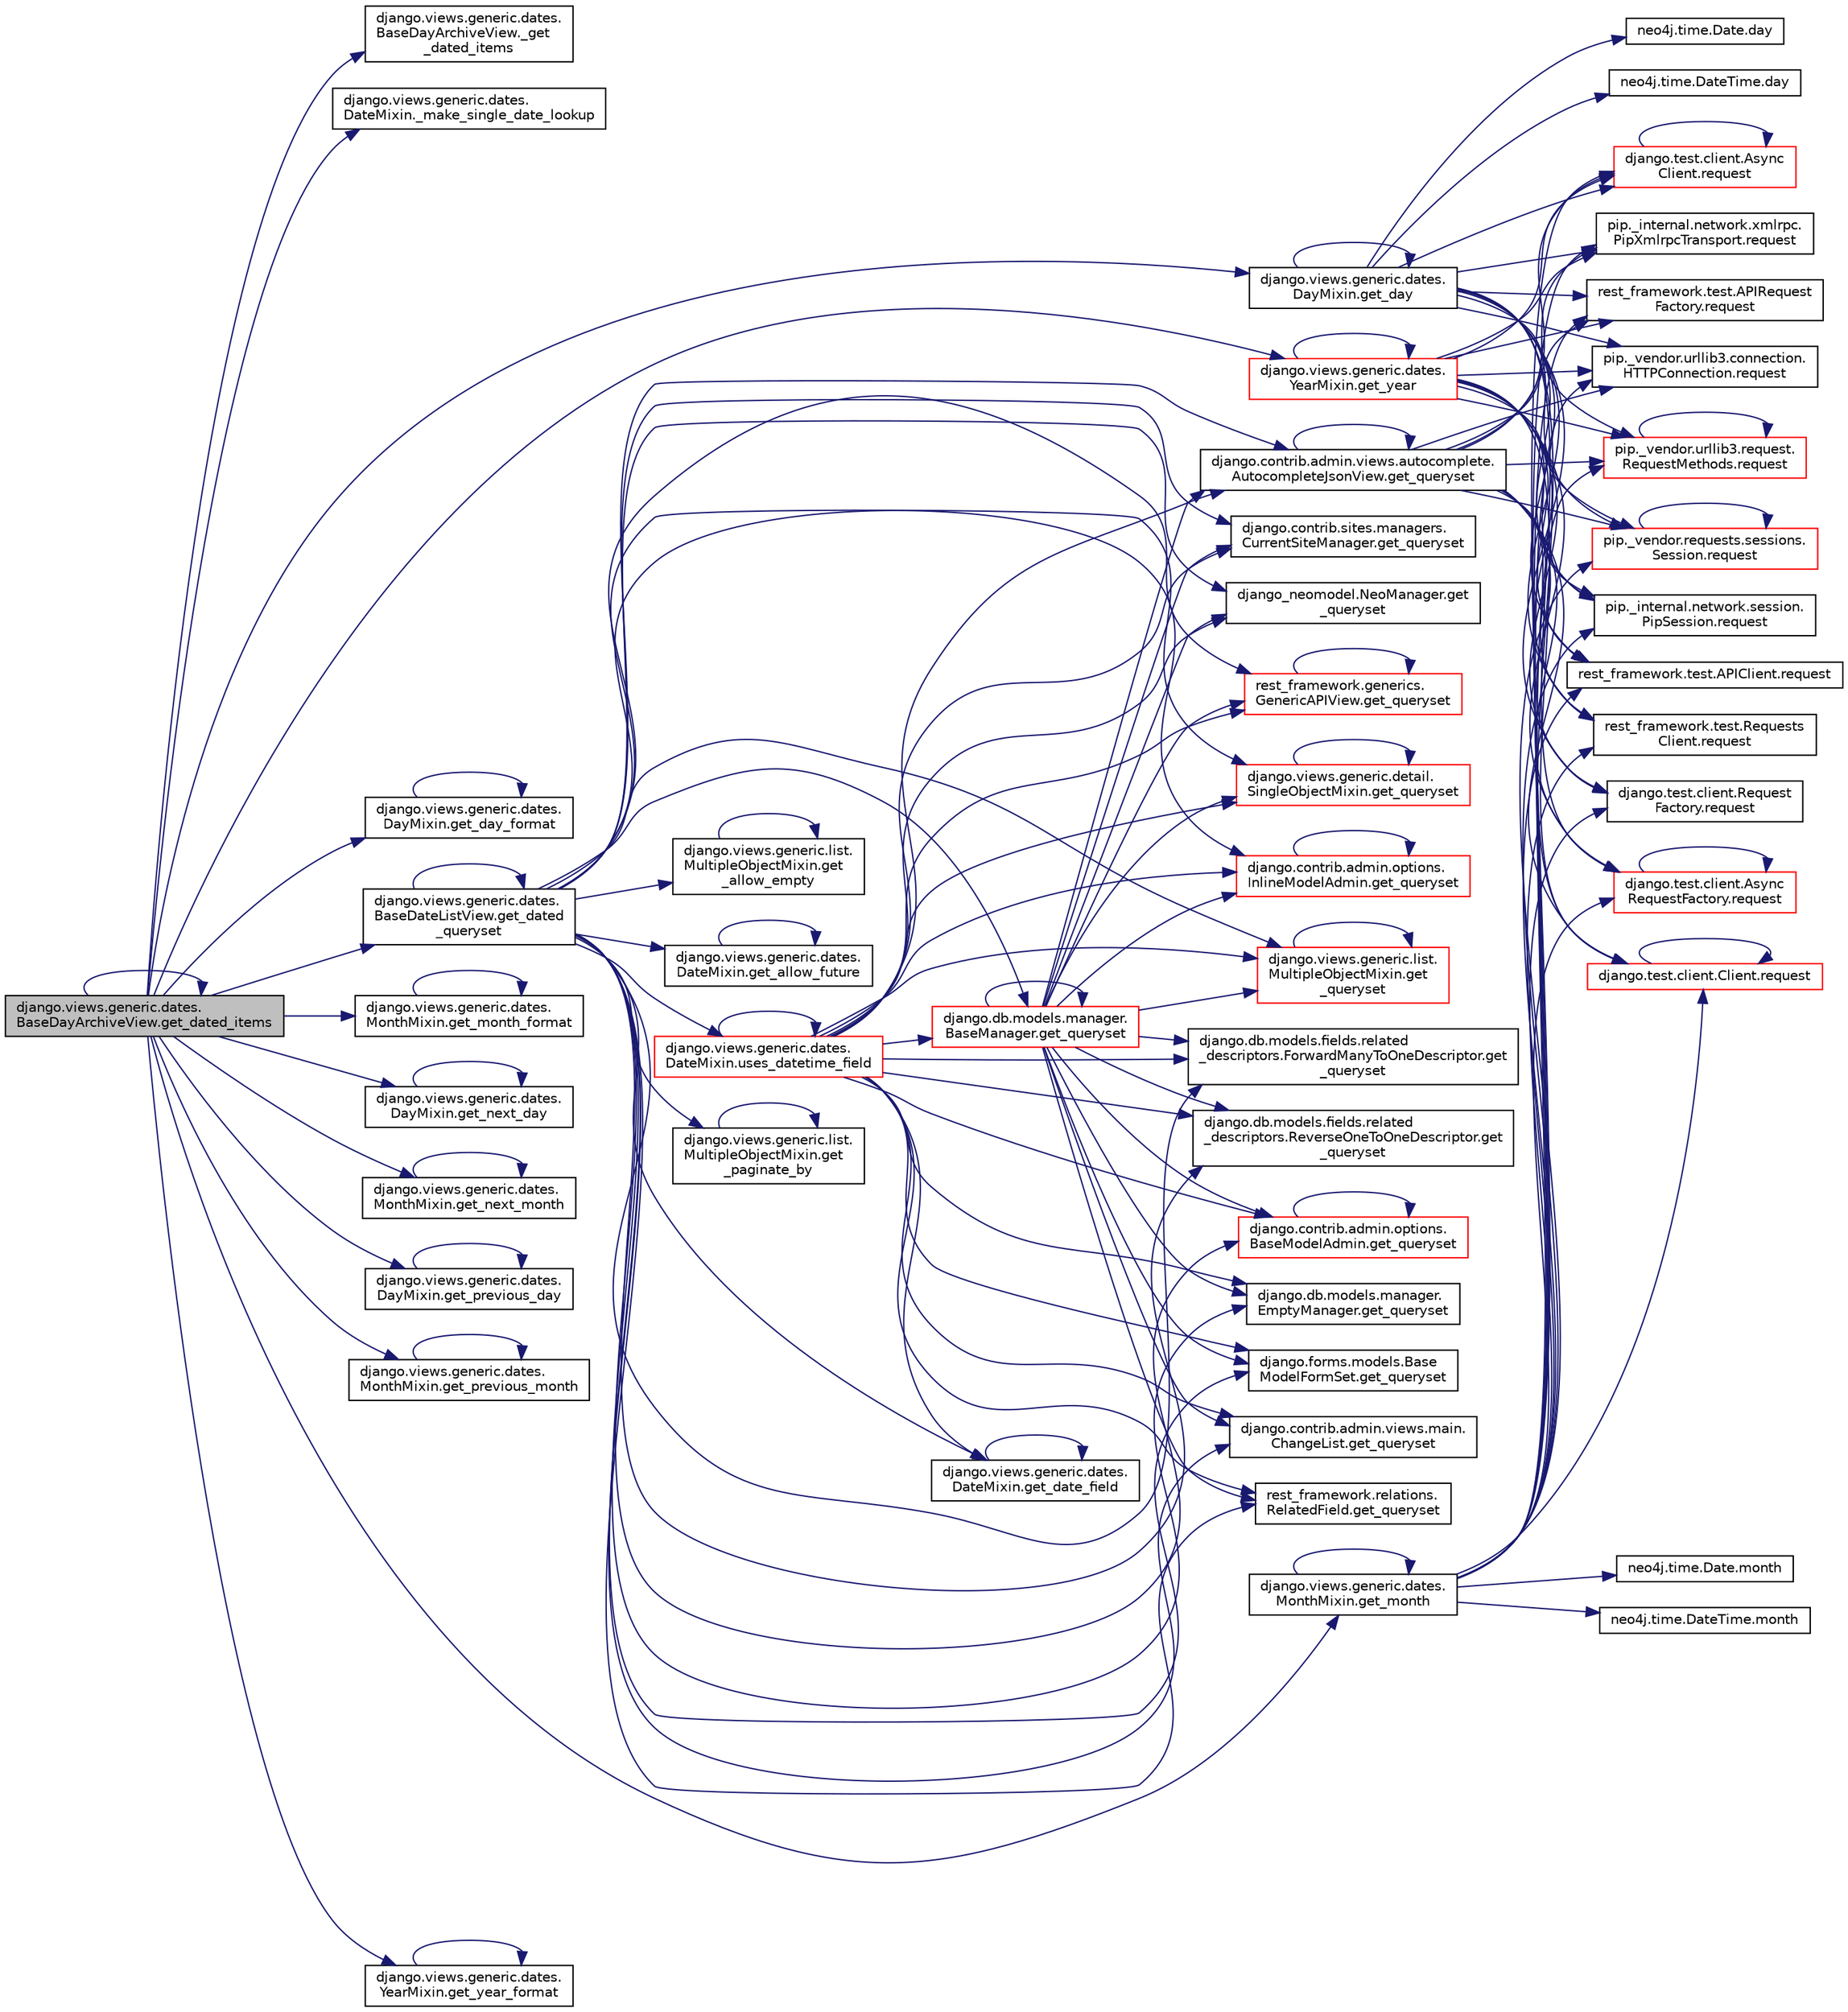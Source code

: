 digraph "django.views.generic.dates.BaseDayArchiveView.get_dated_items"
{
 // LATEX_PDF_SIZE
  edge [fontname="Helvetica",fontsize="10",labelfontname="Helvetica",labelfontsize="10"];
  node [fontname="Helvetica",fontsize="10",shape=record];
  rankdir="LR";
  Node1 [label="django.views.generic.dates.\lBaseDayArchiveView.get_dated_items",height=0.2,width=0.4,color="black", fillcolor="grey75", style="filled", fontcolor="black",tooltip=" "];
  Node1 -> Node2 [color="midnightblue",fontsize="10",style="solid",fontname="Helvetica"];
  Node2 [label="django.views.generic.dates.\lBaseDayArchiveView._get\l_dated_items",height=0.2,width=0.4,color="black", fillcolor="white", style="filled",URL="$de/de2/classdjango_1_1views_1_1generic_1_1dates_1_1_base_day_archive_view.html#aef23ace030cebe7cdc434e3d13f2075b",tooltip=" "];
  Node1 -> Node3 [color="midnightblue",fontsize="10",style="solid",fontname="Helvetica"];
  Node3 [label="django.views.generic.dates.\lDateMixin._make_single_date_lookup",height=0.2,width=0.4,color="black", fillcolor="white", style="filled",URL="$d7/d82/classdjango_1_1views_1_1generic_1_1dates_1_1_date_mixin.html#ae7cef4fffacd8bf5680121abb0446dc0",tooltip=" "];
  Node1 -> Node1 [color="midnightblue",fontsize="10",style="solid",fontname="Helvetica"];
  Node1 -> Node4 [color="midnightblue",fontsize="10",style="solid",fontname="Helvetica"];
  Node4 [label="django.views.generic.dates.\lBaseDateListView.get_dated\l_queryset",height=0.2,width=0.4,color="black", fillcolor="white", style="filled",URL="$d7/d86/classdjango_1_1views_1_1generic_1_1dates_1_1_base_date_list_view.html#a11011211abf322ea977b859dd7d472cb",tooltip=" "];
  Node4 -> Node5 [color="midnightblue",fontsize="10",style="solid",fontname="Helvetica"];
  Node5 [label="django.views.generic.list.\lMultipleObjectMixin.get\l_allow_empty",height=0.2,width=0.4,color="black", fillcolor="white", style="filled",URL="$dc/db8/classdjango_1_1views_1_1generic_1_1list_1_1_multiple_object_mixin.html#a47b215903d3a0f725050dc6d3370d02e",tooltip=" "];
  Node5 -> Node5 [color="midnightblue",fontsize="10",style="solid",fontname="Helvetica"];
  Node4 -> Node6 [color="midnightblue",fontsize="10",style="solid",fontname="Helvetica"];
  Node6 [label="django.views.generic.dates.\lDateMixin.get_allow_future",height=0.2,width=0.4,color="black", fillcolor="white", style="filled",URL="$d7/d82/classdjango_1_1views_1_1generic_1_1dates_1_1_date_mixin.html#ae50a05c580239935df40fb744db3aaef",tooltip=" "];
  Node6 -> Node6 [color="midnightblue",fontsize="10",style="solid",fontname="Helvetica"];
  Node4 -> Node7 [color="midnightblue",fontsize="10",style="solid",fontname="Helvetica"];
  Node7 [label="django.views.generic.dates.\lDateMixin.get_date_field",height=0.2,width=0.4,color="black", fillcolor="white", style="filled",URL="$d7/d82/classdjango_1_1views_1_1generic_1_1dates_1_1_date_mixin.html#a6b73fab0e71949284f3019afa629e48b",tooltip=" "];
  Node7 -> Node7 [color="midnightblue",fontsize="10",style="solid",fontname="Helvetica"];
  Node4 -> Node4 [color="midnightblue",fontsize="10",style="solid",fontname="Helvetica"];
  Node4 -> Node8 [color="midnightblue",fontsize="10",style="solid",fontname="Helvetica"];
  Node8 [label="django.views.generic.list.\lMultipleObjectMixin.get\l_paginate_by",height=0.2,width=0.4,color="black", fillcolor="white", style="filled",URL="$dc/db8/classdjango_1_1views_1_1generic_1_1list_1_1_multiple_object_mixin.html#a6c6ebec79842b72cdd544ef52de537c4",tooltip=" "];
  Node8 -> Node8 [color="midnightblue",fontsize="10",style="solid",fontname="Helvetica"];
  Node4 -> Node9 [color="midnightblue",fontsize="10",style="solid",fontname="Helvetica"];
  Node9 [label="django.contrib.admin.views.autocomplete.\lAutocompleteJsonView.get_queryset",height=0.2,width=0.4,color="black", fillcolor="white", style="filled",URL="$d5/d24/classdjango_1_1contrib_1_1admin_1_1views_1_1autocomplete_1_1_autocomplete_json_view.html#aeba422d947101bce361f0fd32ff7d4d4",tooltip=" "];
  Node9 -> Node9 [color="midnightblue",fontsize="10",style="solid",fontname="Helvetica"];
  Node9 -> Node10 [color="midnightblue",fontsize="10",style="solid",fontname="Helvetica"];
  Node10 [label="django.test.client.Request\lFactory.request",height=0.2,width=0.4,color="black", fillcolor="white", style="filled",URL="$db/d7f/classdjango_1_1test_1_1client_1_1_request_factory.html#a12550839ba4cbabcf38bff0d2ff69f0a",tooltip=" "];
  Node9 -> Node11 [color="midnightblue",fontsize="10",style="solid",fontname="Helvetica"];
  Node11 [label="django.test.client.Async\lRequestFactory.request",height=0.2,width=0.4,color="red", fillcolor="white", style="filled",URL="$d6/de5/classdjango_1_1test_1_1client_1_1_async_request_factory.html#a8dcee74bc0f05203aa2aa2aad95555a9",tooltip=" "];
  Node11 -> Node11 [color="midnightblue",fontsize="10",style="solid",fontname="Helvetica"];
  Node9 -> Node13 [color="midnightblue",fontsize="10",style="solid",fontname="Helvetica"];
  Node13 [label="django.test.client.Client.request",height=0.2,width=0.4,color="red", fillcolor="white", style="filled",URL="$d2/d2e/classdjango_1_1test_1_1client_1_1_client.html#a4b25cead120a234c08a522e016cb6138",tooltip=" "];
  Node13 -> Node13 [color="midnightblue",fontsize="10",style="solid",fontname="Helvetica"];
  Node9 -> Node18 [color="midnightblue",fontsize="10",style="solid",fontname="Helvetica"];
  Node18 [label="django.test.client.Async\lClient.request",height=0.2,width=0.4,color="red", fillcolor="white", style="filled",URL="$d9/dd7/classdjango_1_1test_1_1client_1_1_async_client.html#a38330cfdf01cb69d3dd0bdb8b9777bd9",tooltip=" "];
  Node18 -> Node18 [color="midnightblue",fontsize="10",style="solid",fontname="Helvetica"];
  Node9 -> Node19 [color="midnightblue",fontsize="10",style="solid",fontname="Helvetica"];
  Node19 [label="pip._internal.network.xmlrpc.\lPipXmlrpcTransport.request",height=0.2,width=0.4,color="black", fillcolor="white", style="filled",URL="$dd/d8a/classpip_1_1__internal_1_1network_1_1xmlrpc_1_1_pip_xmlrpc_transport.html#adb84317dcc522d845a56ce9cc4f82522",tooltip=" "];
  Node9 -> Node20 [color="midnightblue",fontsize="10",style="solid",fontname="Helvetica"];
  Node20 [label="rest_framework.test.APIRequest\lFactory.request",height=0.2,width=0.4,color="black", fillcolor="white", style="filled",URL="$da/d3c/classrest__framework_1_1test_1_1_a_p_i_request_factory.html#abd5931aada009b9fb1f1577613acd058",tooltip=" "];
  Node9 -> Node21 [color="midnightblue",fontsize="10",style="solid",fontname="Helvetica"];
  Node21 [label="pip._vendor.urllib3.connection.\lHTTPConnection.request",height=0.2,width=0.4,color="black", fillcolor="white", style="filled",URL="$d2/d75/classpip_1_1__vendor_1_1urllib3_1_1connection_1_1_h_t_t_p_connection.html#ae44707607a133fa0d27085cc2ea9ef85",tooltip=" "];
  Node9 -> Node22 [color="midnightblue",fontsize="10",style="solid",fontname="Helvetica"];
  Node22 [label="pip._vendor.urllib3.request.\lRequestMethods.request",height=0.2,width=0.4,color="red", fillcolor="white", style="filled",URL="$de/d48/classpip_1_1__vendor_1_1urllib3_1_1request_1_1_request_methods.html#a875ca454fac77c856bdf0cbe44f8fb64",tooltip=" "];
  Node22 -> Node22 [color="midnightblue",fontsize="10",style="solid",fontname="Helvetica"];
  Node9 -> Node53 [color="midnightblue",fontsize="10",style="solid",fontname="Helvetica"];
  Node53 [label="pip._vendor.requests.sessions.\lSession.request",height=0.2,width=0.4,color="red", fillcolor="white", style="filled",URL="$da/de9/classpip_1_1__vendor_1_1requests_1_1sessions_1_1_session.html#a718b60e99280c6ef1a346cb6dc0a90c8",tooltip=" "];
  Node53 -> Node53 [color="midnightblue",fontsize="10",style="solid",fontname="Helvetica"];
  Node9 -> Node483 [color="midnightblue",fontsize="10",style="solid",fontname="Helvetica"];
  Node483 [label="pip._internal.network.session.\lPipSession.request",height=0.2,width=0.4,color="black", fillcolor="white", style="filled",URL="$d9/dc2/classpip_1_1__internal_1_1network_1_1session_1_1_pip_session.html#a9c968f2f764cbd41db6684fafb5b1e6a",tooltip=" "];
  Node9 -> Node481 [color="midnightblue",fontsize="10",style="solid",fontname="Helvetica"];
  Node481 [label="rest_framework.test.APIClient.request",height=0.2,width=0.4,color="black", fillcolor="white", style="filled",URL="$da/d51/classrest__framework_1_1test_1_1_a_p_i_client.html#a77b55b2a0a90921243b61303fc37e59d",tooltip=" "];
  Node9 -> Node482 [color="midnightblue",fontsize="10",style="solid",fontname="Helvetica"];
  Node482 [label="rest_framework.test.Requests\lClient.request",height=0.2,width=0.4,color="black", fillcolor="white", style="filled",URL="$de/dc8/classrest__framework_1_1test_1_1_requests_client.html#ae6de53b1244ae8817b8bf8d6838b72ba",tooltip=" "];
  Node4 -> Node718 [color="midnightblue",fontsize="10",style="solid",fontname="Helvetica"];
  Node718 [label="django.contrib.sites.managers.\lCurrentSiteManager.get_queryset",height=0.2,width=0.4,color="black", fillcolor="white", style="filled",URL="$dd/d05/classdjango_1_1contrib_1_1sites_1_1managers_1_1_current_site_manager.html#a62f5f3f9f1b932f3bcd36601d46e7509",tooltip=" "];
  Node4 -> Node719 [color="midnightblue",fontsize="10",style="solid",fontname="Helvetica"];
  Node719 [label="django.db.models.manager.\lBaseManager.get_queryset",height=0.2,width=0.4,color="red", fillcolor="white", style="filled",URL="$d1/d1c/classdjango_1_1db_1_1models_1_1manager_1_1_base_manager.html#af0391e929a911c2647412e6e030c28e8",tooltip="PROXIES TO QUERYSET #."];
  Node719 -> Node9 [color="midnightblue",fontsize="10",style="solid",fontname="Helvetica"];
  Node719 -> Node718 [color="midnightblue",fontsize="10",style="solid",fontname="Helvetica"];
  Node719 -> Node719 [color="midnightblue",fontsize="10",style="solid",fontname="Helvetica"];
  Node719 -> Node720 [color="midnightblue",fontsize="10",style="solid",fontname="Helvetica"];
  Node720 [label="django.db.models.manager.\lEmptyManager.get_queryset",height=0.2,width=0.4,color="black", fillcolor="white", style="filled",URL="$d6/da8/classdjango_1_1db_1_1models_1_1manager_1_1_empty_manager.html#a0a5e7cb6efe5e4cb3b15779cf64d1537",tooltip=" "];
  Node719 -> Node721 [color="midnightblue",fontsize="10",style="solid",fontname="Helvetica"];
  Node721 [label="django.forms.models.Base\lModelFormSet.get_queryset",height=0.2,width=0.4,color="black", fillcolor="white", style="filled",URL="$d5/d31/classdjango_1_1forms_1_1models_1_1_base_model_form_set.html#a0ac048453b4a14ff61ebb6c072c29e7e",tooltip=" "];
  Node719 -> Node722 [color="midnightblue",fontsize="10",style="solid",fontname="Helvetica"];
  Node722 [label="django.views.generic.detail.\lSingleObjectMixin.get_queryset",height=0.2,width=0.4,color="red", fillcolor="white", style="filled",URL="$d2/d8d/classdjango_1_1views_1_1generic_1_1detail_1_1_single_object_mixin.html#a7471c8ca174db55504da01b1a06cc5ba",tooltip=" "];
  Node722 -> Node722 [color="midnightblue",fontsize="10",style="solid",fontname="Helvetica"];
  Node719 -> Node724 [color="midnightblue",fontsize="10",style="solid",fontname="Helvetica"];
  Node724 [label="django.views.generic.list.\lMultipleObjectMixin.get\l_queryset",height=0.2,width=0.4,color="red", fillcolor="white", style="filled",URL="$dc/db8/classdjango_1_1views_1_1generic_1_1list_1_1_multiple_object_mixin.html#ad98185a338be30a3a7327fbb7c3b4a1a",tooltip=" "];
  Node724 -> Node724 [color="midnightblue",fontsize="10",style="solid",fontname="Helvetica"];
  Node719 -> Node745 [color="midnightblue",fontsize="10",style="solid",fontname="Helvetica"];
  Node745 [label="django_neomodel.NeoManager.get\l_queryset",height=0.2,width=0.4,color="black", fillcolor="white", style="filled",URL="$da/d60/classdjango__neomodel_1_1_neo_manager.html#a7e3562da1326a56612c8d989803cf747",tooltip=" "];
  Node719 -> Node746 [color="midnightblue",fontsize="10",style="solid",fontname="Helvetica"];
  Node746 [label="rest_framework.generics.\lGenericAPIView.get_queryset",height=0.2,width=0.4,color="red", fillcolor="white", style="filled",URL="$d9/d8f/classrest__framework_1_1generics_1_1_generic_a_p_i_view.html#a944b66f9ec49a9d053f34f77f22074da",tooltip=" "];
  Node746 -> Node746 [color="midnightblue",fontsize="10",style="solid",fontname="Helvetica"];
  Node719 -> Node747 [color="midnightblue",fontsize="10",style="solid",fontname="Helvetica"];
  Node747 [label="rest_framework.relations.\lRelatedField.get_queryset",height=0.2,width=0.4,color="black", fillcolor="white", style="filled",URL="$d4/d5c/classrest__framework_1_1relations_1_1_related_field.html#ab7b694008ab6552b950b0b1322d5fad1",tooltip=" "];
  Node719 -> Node748 [color="midnightblue",fontsize="10",style="solid",fontname="Helvetica"];
  Node748 [label="django.db.models.fields.related\l_descriptors.ForwardManyToOneDescriptor.get\l_queryset",height=0.2,width=0.4,color="black", fillcolor="white", style="filled",URL="$d8/d45/classdjango_1_1db_1_1models_1_1fields_1_1related__descriptors_1_1_forward_many_to_one_descriptor.html#a36718f48e6763e2926e8397e318e1322",tooltip=" "];
  Node719 -> Node749 [color="midnightblue",fontsize="10",style="solid",fontname="Helvetica"];
  Node749 [label="django.db.models.fields.related\l_descriptors.ReverseOneToOneDescriptor.get\l_queryset",height=0.2,width=0.4,color="black", fillcolor="white", style="filled",URL="$da/d7c/classdjango_1_1db_1_1models_1_1fields_1_1related__descriptors_1_1_reverse_one_to_one_descriptor.html#afb05e6f36e1366af21cb7ee1fa654cd7",tooltip=" "];
  Node719 -> Node750 [color="midnightblue",fontsize="10",style="solid",fontname="Helvetica"];
  Node750 [label="django.contrib.admin.options.\lBaseModelAdmin.get_queryset",height=0.2,width=0.4,color="red", fillcolor="white", style="filled",URL="$d3/dd6/classdjango_1_1contrib_1_1admin_1_1options_1_1_base_model_admin.html#a9dc124c9d075b1782f0338dd500ec940",tooltip=" "];
  Node750 -> Node750 [color="midnightblue",fontsize="10",style="solid",fontname="Helvetica"];
  Node719 -> Node751 [color="midnightblue",fontsize="10",style="solid",fontname="Helvetica"];
  Node751 [label="django.contrib.admin.options.\lInlineModelAdmin.get_queryset",height=0.2,width=0.4,color="red", fillcolor="white", style="filled",URL="$db/dbb/classdjango_1_1contrib_1_1admin_1_1options_1_1_inline_model_admin.html#adac95e1d43e73c3c82981ad56f2d62e2",tooltip=" "];
  Node751 -> Node751 [color="midnightblue",fontsize="10",style="solid",fontname="Helvetica"];
  Node719 -> Node753 [color="midnightblue",fontsize="10",style="solid",fontname="Helvetica"];
  Node753 [label="django.contrib.admin.views.main.\lChangeList.get_queryset",height=0.2,width=0.4,color="black", fillcolor="white", style="filled",URL="$d7/d58/classdjango_1_1contrib_1_1admin_1_1views_1_1main_1_1_change_list.html#a41f8c78806f49d2ff9e3857f046de3fb",tooltip=" "];
  Node4 -> Node720 [color="midnightblue",fontsize="10",style="solid",fontname="Helvetica"];
  Node4 -> Node721 [color="midnightblue",fontsize="10",style="solid",fontname="Helvetica"];
  Node4 -> Node722 [color="midnightblue",fontsize="10",style="solid",fontname="Helvetica"];
  Node4 -> Node724 [color="midnightblue",fontsize="10",style="solid",fontname="Helvetica"];
  Node4 -> Node745 [color="midnightblue",fontsize="10",style="solid",fontname="Helvetica"];
  Node4 -> Node746 [color="midnightblue",fontsize="10",style="solid",fontname="Helvetica"];
  Node4 -> Node747 [color="midnightblue",fontsize="10",style="solid",fontname="Helvetica"];
  Node4 -> Node748 [color="midnightblue",fontsize="10",style="solid",fontname="Helvetica"];
  Node4 -> Node749 [color="midnightblue",fontsize="10",style="solid",fontname="Helvetica"];
  Node4 -> Node750 [color="midnightblue",fontsize="10",style="solid",fontname="Helvetica"];
  Node4 -> Node751 [color="midnightblue",fontsize="10",style="solid",fontname="Helvetica"];
  Node4 -> Node753 [color="midnightblue",fontsize="10",style="solid",fontname="Helvetica"];
  Node4 -> Node5534 [color="midnightblue",fontsize="10",style="solid",fontname="Helvetica"];
  Node5534 [label="django.views.generic.dates.\lDateMixin.uses_datetime_field",height=0.2,width=0.4,color="red", fillcolor="white", style="filled",URL="$d7/d82/classdjango_1_1views_1_1generic_1_1dates_1_1_date_mixin.html#a40a6fda70e20d308d65fa855e7f819df",tooltip=" "];
  Node5534 -> Node7 [color="midnightblue",fontsize="10",style="solid",fontname="Helvetica"];
  Node5534 -> Node9 [color="midnightblue",fontsize="10",style="solid",fontname="Helvetica"];
  Node5534 -> Node718 [color="midnightblue",fontsize="10",style="solid",fontname="Helvetica"];
  Node5534 -> Node719 [color="midnightblue",fontsize="10",style="solid",fontname="Helvetica"];
  Node5534 -> Node720 [color="midnightblue",fontsize="10",style="solid",fontname="Helvetica"];
  Node5534 -> Node721 [color="midnightblue",fontsize="10",style="solid",fontname="Helvetica"];
  Node5534 -> Node722 [color="midnightblue",fontsize="10",style="solid",fontname="Helvetica"];
  Node5534 -> Node724 [color="midnightblue",fontsize="10",style="solid",fontname="Helvetica"];
  Node5534 -> Node745 [color="midnightblue",fontsize="10",style="solid",fontname="Helvetica"];
  Node5534 -> Node746 [color="midnightblue",fontsize="10",style="solid",fontname="Helvetica"];
  Node5534 -> Node747 [color="midnightblue",fontsize="10",style="solid",fontname="Helvetica"];
  Node5534 -> Node748 [color="midnightblue",fontsize="10",style="solid",fontname="Helvetica"];
  Node5534 -> Node749 [color="midnightblue",fontsize="10",style="solid",fontname="Helvetica"];
  Node5534 -> Node750 [color="midnightblue",fontsize="10",style="solid",fontname="Helvetica"];
  Node5534 -> Node751 [color="midnightblue",fontsize="10",style="solid",fontname="Helvetica"];
  Node5534 -> Node753 [color="midnightblue",fontsize="10",style="solid",fontname="Helvetica"];
  Node5534 -> Node5534 [color="midnightblue",fontsize="10",style="solid",fontname="Helvetica"];
  Node1 -> Node873 [color="midnightblue",fontsize="10",style="solid",fontname="Helvetica"];
  Node873 [label="django.views.generic.dates.\lDayMixin.get_day",height=0.2,width=0.4,color="black", fillcolor="white", style="filled",URL="$db/d20/classdjango_1_1views_1_1generic_1_1dates_1_1_day_mixin.html#a64010d8b7ba7da12f3a6bafd4abb7d81",tooltip=" "];
  Node873 -> Node874 [color="midnightblue",fontsize="10",style="solid",fontname="Helvetica"];
  Node874 [label="neo4j.time.Date.day",height=0.2,width=0.4,color="black", fillcolor="white", style="filled",URL="$d1/d6f/classneo4j_1_1time_1_1_date.html#ab95a282f99b0a448a518aafb3075244a",tooltip=" "];
  Node873 -> Node875 [color="midnightblue",fontsize="10",style="solid",fontname="Helvetica"];
  Node875 [label="neo4j.time.DateTime.day",height=0.2,width=0.4,color="black", fillcolor="white", style="filled",URL="$d4/dcd/classneo4j_1_1time_1_1_date_time.html#aec785c8929ac161ae9c7ea4c4b1adccd",tooltip=" "];
  Node873 -> Node873 [color="midnightblue",fontsize="10",style="solid",fontname="Helvetica"];
  Node873 -> Node19 [color="midnightblue",fontsize="10",style="solid",fontname="Helvetica"];
  Node873 -> Node11 [color="midnightblue",fontsize="10",style="solid",fontname="Helvetica"];
  Node873 -> Node13 [color="midnightblue",fontsize="10",style="solid",fontname="Helvetica"];
  Node873 -> Node20 [color="midnightblue",fontsize="10",style="solid",fontname="Helvetica"];
  Node873 -> Node10 [color="midnightblue",fontsize="10",style="solid",fontname="Helvetica"];
  Node873 -> Node18 [color="midnightblue",fontsize="10",style="solid",fontname="Helvetica"];
  Node873 -> Node21 [color="midnightblue",fontsize="10",style="solid",fontname="Helvetica"];
  Node873 -> Node22 [color="midnightblue",fontsize="10",style="solid",fontname="Helvetica"];
  Node873 -> Node53 [color="midnightblue",fontsize="10",style="solid",fontname="Helvetica"];
  Node873 -> Node483 [color="midnightblue",fontsize="10",style="solid",fontname="Helvetica"];
  Node873 -> Node481 [color="midnightblue",fontsize="10",style="solid",fontname="Helvetica"];
  Node873 -> Node482 [color="midnightblue",fontsize="10",style="solid",fontname="Helvetica"];
  Node1 -> Node876 [color="midnightblue",fontsize="10",style="solid",fontname="Helvetica"];
  Node876 [label="django.views.generic.dates.\lDayMixin.get_day_format",height=0.2,width=0.4,color="black", fillcolor="white", style="filled",URL="$db/d20/classdjango_1_1views_1_1generic_1_1dates_1_1_day_mixin.html#a0d97b1cf37de962c21ff3da167072795",tooltip=" "];
  Node876 -> Node876 [color="midnightblue",fontsize="10",style="solid",fontname="Helvetica"];
  Node1 -> Node877 [color="midnightblue",fontsize="10",style="solid",fontname="Helvetica"];
  Node877 [label="django.views.generic.dates.\lMonthMixin.get_month",height=0.2,width=0.4,color="black", fillcolor="white", style="filled",URL="$de/d58/classdjango_1_1views_1_1generic_1_1dates_1_1_month_mixin.html#a1279c3c7a535b838a7693db7689a170d",tooltip=" "];
  Node877 -> Node877 [color="midnightblue",fontsize="10",style="solid",fontname="Helvetica"];
  Node877 -> Node878 [color="midnightblue",fontsize="10",style="solid",fontname="Helvetica"];
  Node878 [label="neo4j.time.Date.month",height=0.2,width=0.4,color="black", fillcolor="white", style="filled",URL="$d1/d6f/classneo4j_1_1time_1_1_date.html#a3342b244a95e73d205aa3bc6571eb2ee",tooltip=" "];
  Node877 -> Node879 [color="midnightblue",fontsize="10",style="solid",fontname="Helvetica"];
  Node879 [label="neo4j.time.DateTime.month",height=0.2,width=0.4,color="black", fillcolor="white", style="filled",URL="$d4/dcd/classneo4j_1_1time_1_1_date_time.html#a6cda574ba49b93ea584bb07d769b966f",tooltip=" "];
  Node877 -> Node10 [color="midnightblue",fontsize="10",style="solid",fontname="Helvetica"];
  Node877 -> Node11 [color="midnightblue",fontsize="10",style="solid",fontname="Helvetica"];
  Node877 -> Node13 [color="midnightblue",fontsize="10",style="solid",fontname="Helvetica"];
  Node877 -> Node18 [color="midnightblue",fontsize="10",style="solid",fontname="Helvetica"];
  Node877 -> Node19 [color="midnightblue",fontsize="10",style="solid",fontname="Helvetica"];
  Node877 -> Node20 [color="midnightblue",fontsize="10",style="solid",fontname="Helvetica"];
  Node877 -> Node22 [color="midnightblue",fontsize="10",style="solid",fontname="Helvetica"];
  Node877 -> Node481 [color="midnightblue",fontsize="10",style="solid",fontname="Helvetica"];
  Node877 -> Node482 [color="midnightblue",fontsize="10",style="solid",fontname="Helvetica"];
  Node877 -> Node21 [color="midnightblue",fontsize="10",style="solid",fontname="Helvetica"];
  Node877 -> Node53 [color="midnightblue",fontsize="10",style="solid",fontname="Helvetica"];
  Node877 -> Node483 [color="midnightblue",fontsize="10",style="solid",fontname="Helvetica"];
  Node1 -> Node880 [color="midnightblue",fontsize="10",style="solid",fontname="Helvetica"];
  Node880 [label="django.views.generic.dates.\lMonthMixin.get_month_format",height=0.2,width=0.4,color="black", fillcolor="white", style="filled",URL="$de/d58/classdjango_1_1views_1_1generic_1_1dates_1_1_month_mixin.html#a8159f506a4b83a0e6a7abc9c5b84b7aa",tooltip=" "];
  Node880 -> Node880 [color="midnightblue",fontsize="10",style="solid",fontname="Helvetica"];
  Node1 -> Node5536 [color="midnightblue",fontsize="10",style="solid",fontname="Helvetica"];
  Node5536 [label="django.views.generic.dates.\lDayMixin.get_next_day",height=0.2,width=0.4,color="black", fillcolor="white", style="filled",URL="$db/d20/classdjango_1_1views_1_1generic_1_1dates_1_1_day_mixin.html#a0b68abe2b93193ebc72bb890eb72693c",tooltip=" "];
  Node5536 -> Node5536 [color="midnightblue",fontsize="10",style="solid",fontname="Helvetica"];
  Node1 -> Node5537 [color="midnightblue",fontsize="10",style="solid",fontname="Helvetica"];
  Node5537 [label="django.views.generic.dates.\lMonthMixin.get_next_month",height=0.2,width=0.4,color="black", fillcolor="white", style="filled",URL="$de/d58/classdjango_1_1views_1_1generic_1_1dates_1_1_month_mixin.html#af3123fc740f1d28f5315330d115376e3",tooltip=" "];
  Node5537 -> Node5537 [color="midnightblue",fontsize="10",style="solid",fontname="Helvetica"];
  Node1 -> Node5538 [color="midnightblue",fontsize="10",style="solid",fontname="Helvetica"];
  Node5538 [label="django.views.generic.dates.\lDayMixin.get_previous_day",height=0.2,width=0.4,color="black", fillcolor="white", style="filled",URL="$db/d20/classdjango_1_1views_1_1generic_1_1dates_1_1_day_mixin.html#a868e7a5b624161560275d0dee1174b1c",tooltip=" "];
  Node5538 -> Node5538 [color="midnightblue",fontsize="10",style="solid",fontname="Helvetica"];
  Node1 -> Node5539 [color="midnightblue",fontsize="10",style="solid",fontname="Helvetica"];
  Node5539 [label="django.views.generic.dates.\lMonthMixin.get_previous_month",height=0.2,width=0.4,color="black", fillcolor="white", style="filled",URL="$de/d58/classdjango_1_1views_1_1generic_1_1dates_1_1_month_mixin.html#a49400673b18217033066dcb6ee0b4e11",tooltip=" "];
  Node5539 -> Node5539 [color="midnightblue",fontsize="10",style="solid",fontname="Helvetica"];
  Node1 -> Node881 [color="midnightblue",fontsize="10",style="solid",fontname="Helvetica"];
  Node881 [label="django.views.generic.dates.\lYearMixin.get_year",height=0.2,width=0.4,color="red", fillcolor="white", style="filled",URL="$d6/ddf/classdjango_1_1views_1_1generic_1_1dates_1_1_year_mixin.html#afb629cc343db7be8dc8a55660fd016d7",tooltip=" "];
  Node881 -> Node881 [color="midnightblue",fontsize="10",style="solid",fontname="Helvetica"];
  Node881 -> Node19 [color="midnightblue",fontsize="10",style="solid",fontname="Helvetica"];
  Node881 -> Node10 [color="midnightblue",fontsize="10",style="solid",fontname="Helvetica"];
  Node881 -> Node11 [color="midnightblue",fontsize="10",style="solid",fontname="Helvetica"];
  Node881 -> Node13 [color="midnightblue",fontsize="10",style="solid",fontname="Helvetica"];
  Node881 -> Node18 [color="midnightblue",fontsize="10",style="solid",fontname="Helvetica"];
  Node881 -> Node21 [color="midnightblue",fontsize="10",style="solid",fontname="Helvetica"];
  Node881 -> Node22 [color="midnightblue",fontsize="10",style="solid",fontname="Helvetica"];
  Node881 -> Node53 [color="midnightblue",fontsize="10",style="solid",fontname="Helvetica"];
  Node881 -> Node483 [color="midnightblue",fontsize="10",style="solid",fontname="Helvetica"];
  Node881 -> Node20 [color="midnightblue",fontsize="10",style="solid",fontname="Helvetica"];
  Node881 -> Node481 [color="midnightblue",fontsize="10",style="solid",fontname="Helvetica"];
  Node881 -> Node482 [color="midnightblue",fontsize="10",style="solid",fontname="Helvetica"];
  Node1 -> Node884 [color="midnightblue",fontsize="10",style="solid",fontname="Helvetica"];
  Node884 [label="django.views.generic.dates.\lYearMixin.get_year_format",height=0.2,width=0.4,color="black", fillcolor="white", style="filled",URL="$d6/ddf/classdjango_1_1views_1_1generic_1_1dates_1_1_year_mixin.html#a79c300a32426bdc6f377aacc5623a51d",tooltip=" "];
  Node884 -> Node884 [color="midnightblue",fontsize="10",style="solid",fontname="Helvetica"];
}
